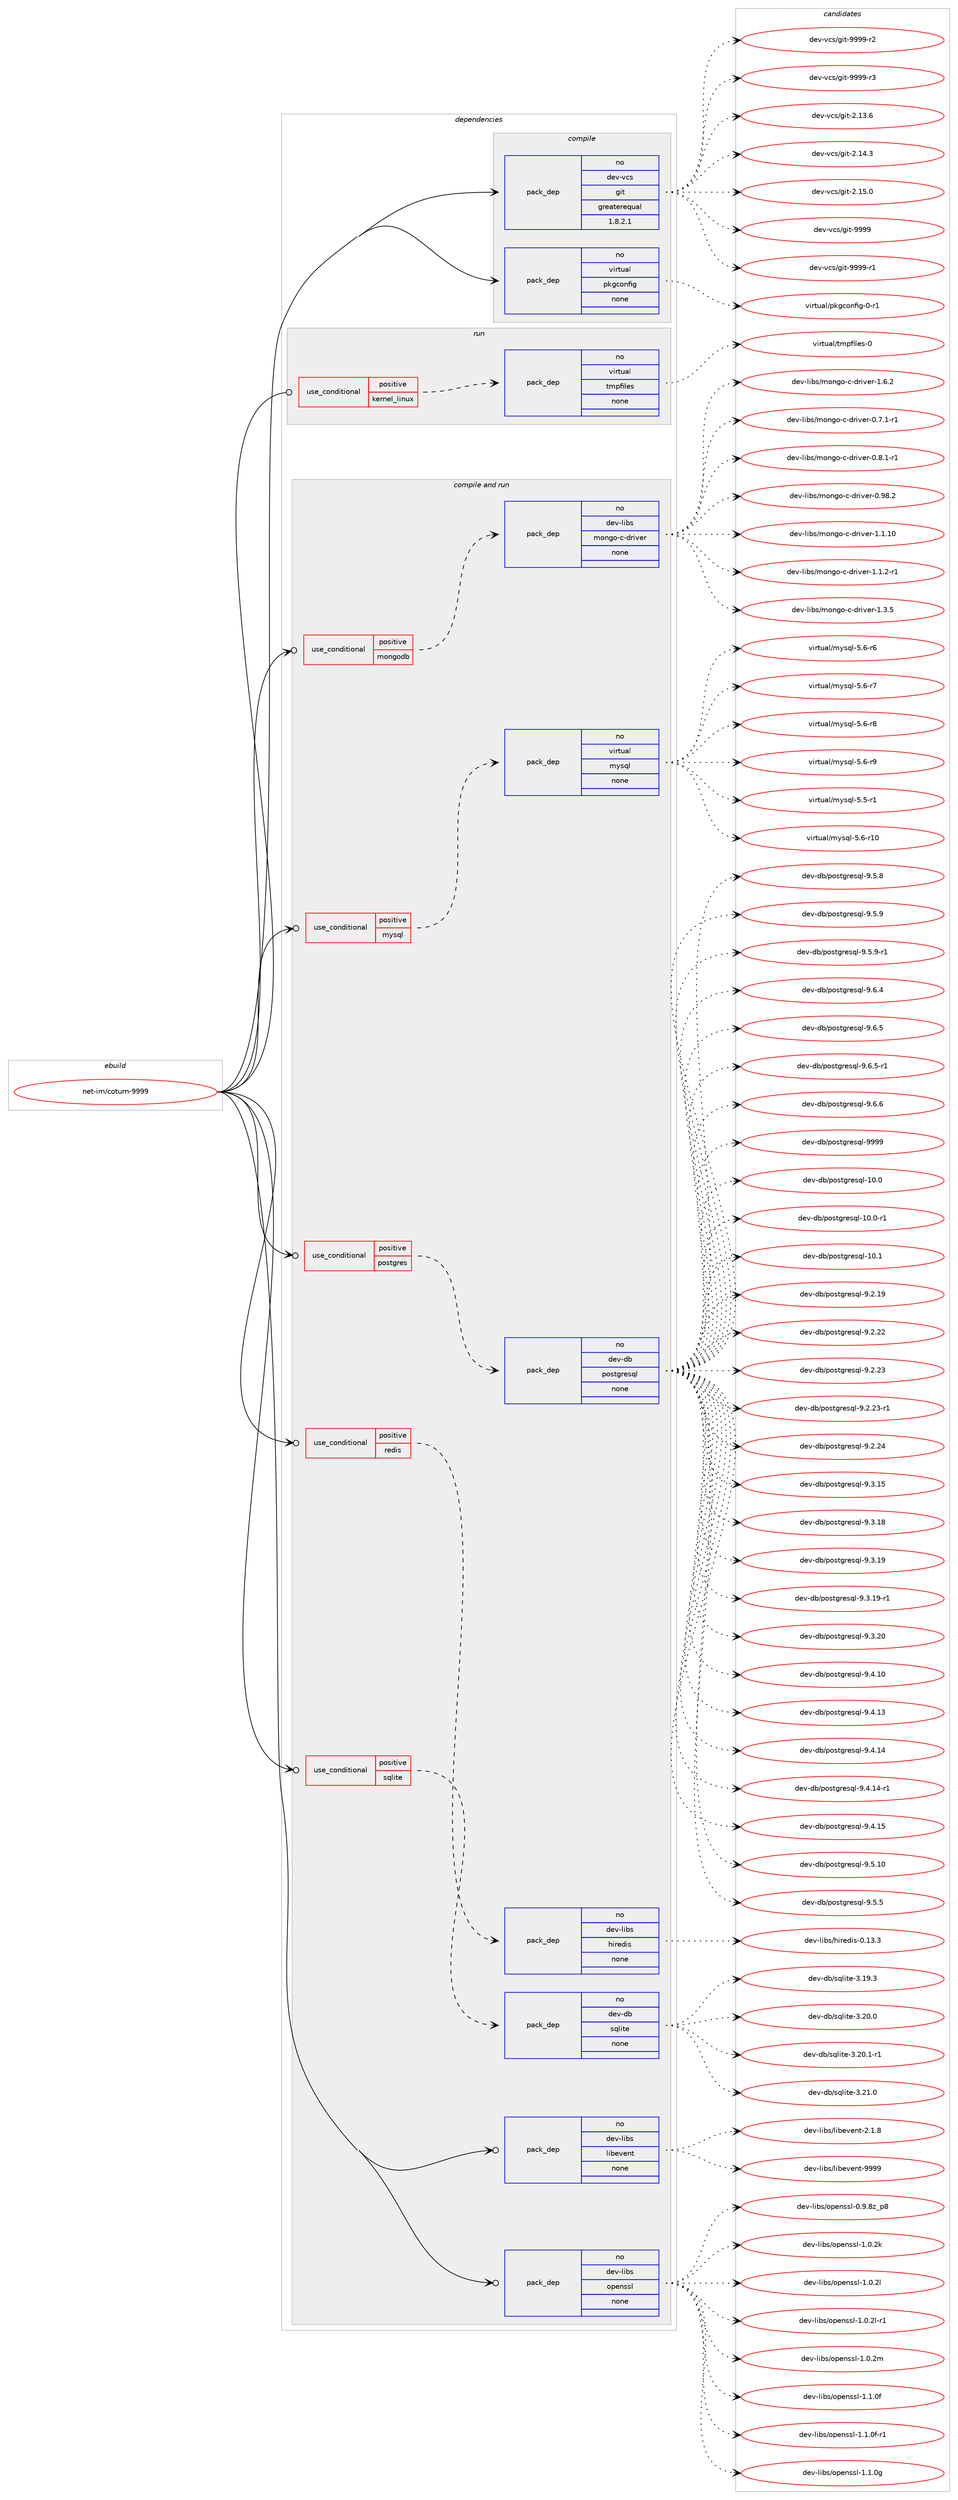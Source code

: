 digraph prolog {

# *************
# Graph options
# *************

newrank=true;
concentrate=true;
compound=true;
graph [rankdir=LR,fontname=Helvetica,fontsize=10,ranksep=1.5];#, ranksep=2.5, nodesep=0.2];
edge  [arrowhead=vee];
node  [fontname=Helvetica,fontsize=10];

# **********
# The ebuild
# **********

subgraph cluster_leftcol {
color=gray;
rank=same;
label=<<i>ebuild</i>>;
id [label="net-im/coturn-9999", color=red, width=4, href="../net-im/coturn-9999.svg"];
}

# ****************
# The dependencies
# ****************

subgraph cluster_midcol {
color=gray;
label=<<i>dependencies</i>>;
subgraph cluster_compile {
fillcolor="#eeeeee";
style=filled;
label=<<i>compile</i>>;
subgraph pack303197 {
dependency411975 [label=<<TABLE BORDER="0" CELLBORDER="1" CELLSPACING="0" CELLPADDING="4" WIDTH="220"><TR><TD ROWSPAN="6" CELLPADDING="30">pack_dep</TD></TR><TR><TD WIDTH="110">no</TD></TR><TR><TD>dev-vcs</TD></TR><TR><TD>git</TD></TR><TR><TD>greaterequal</TD></TR><TR><TD>1.8.2.1</TD></TR></TABLE>>, shape=none, color=blue];
}
id:e -> dependency411975:w [weight=20,style="solid",arrowhead="vee"];
subgraph pack303198 {
dependency411976 [label=<<TABLE BORDER="0" CELLBORDER="1" CELLSPACING="0" CELLPADDING="4" WIDTH="220"><TR><TD ROWSPAN="6" CELLPADDING="30">pack_dep</TD></TR><TR><TD WIDTH="110">no</TD></TR><TR><TD>virtual</TD></TR><TR><TD>pkgconfig</TD></TR><TR><TD>none</TD></TR><TR><TD></TD></TR></TABLE>>, shape=none, color=blue];
}
id:e -> dependency411976:w [weight=20,style="solid",arrowhead="vee"];
}
subgraph cluster_compileandrun {
fillcolor="#eeeeee";
style=filled;
label=<<i>compile and run</i>>;
subgraph cond101935 {
dependency411977 [label=<<TABLE BORDER="0" CELLBORDER="1" CELLSPACING="0" CELLPADDING="4"><TR><TD ROWSPAN="3" CELLPADDING="10">use_conditional</TD></TR><TR><TD>positive</TD></TR><TR><TD>mongodb</TD></TR></TABLE>>, shape=none, color=red];
subgraph pack303199 {
dependency411978 [label=<<TABLE BORDER="0" CELLBORDER="1" CELLSPACING="0" CELLPADDING="4" WIDTH="220"><TR><TD ROWSPAN="6" CELLPADDING="30">pack_dep</TD></TR><TR><TD WIDTH="110">no</TD></TR><TR><TD>dev-libs</TD></TR><TR><TD>mongo-c-driver</TD></TR><TR><TD>none</TD></TR><TR><TD></TD></TR></TABLE>>, shape=none, color=blue];
}
dependency411977:e -> dependency411978:w [weight=20,style="dashed",arrowhead="vee"];
}
id:e -> dependency411977:w [weight=20,style="solid",arrowhead="odotvee"];
subgraph cond101936 {
dependency411979 [label=<<TABLE BORDER="0" CELLBORDER="1" CELLSPACING="0" CELLPADDING="4"><TR><TD ROWSPAN="3" CELLPADDING="10">use_conditional</TD></TR><TR><TD>positive</TD></TR><TR><TD>mysql</TD></TR></TABLE>>, shape=none, color=red];
subgraph pack303200 {
dependency411980 [label=<<TABLE BORDER="0" CELLBORDER="1" CELLSPACING="0" CELLPADDING="4" WIDTH="220"><TR><TD ROWSPAN="6" CELLPADDING="30">pack_dep</TD></TR><TR><TD WIDTH="110">no</TD></TR><TR><TD>virtual</TD></TR><TR><TD>mysql</TD></TR><TR><TD>none</TD></TR><TR><TD></TD></TR></TABLE>>, shape=none, color=blue];
}
dependency411979:e -> dependency411980:w [weight=20,style="dashed",arrowhead="vee"];
}
id:e -> dependency411979:w [weight=20,style="solid",arrowhead="odotvee"];
subgraph cond101937 {
dependency411981 [label=<<TABLE BORDER="0" CELLBORDER="1" CELLSPACING="0" CELLPADDING="4"><TR><TD ROWSPAN="3" CELLPADDING="10">use_conditional</TD></TR><TR><TD>positive</TD></TR><TR><TD>postgres</TD></TR></TABLE>>, shape=none, color=red];
subgraph pack303201 {
dependency411982 [label=<<TABLE BORDER="0" CELLBORDER="1" CELLSPACING="0" CELLPADDING="4" WIDTH="220"><TR><TD ROWSPAN="6" CELLPADDING="30">pack_dep</TD></TR><TR><TD WIDTH="110">no</TD></TR><TR><TD>dev-db</TD></TR><TR><TD>postgresql</TD></TR><TR><TD>none</TD></TR><TR><TD></TD></TR></TABLE>>, shape=none, color=blue];
}
dependency411981:e -> dependency411982:w [weight=20,style="dashed",arrowhead="vee"];
}
id:e -> dependency411981:w [weight=20,style="solid",arrowhead="odotvee"];
subgraph cond101938 {
dependency411983 [label=<<TABLE BORDER="0" CELLBORDER="1" CELLSPACING="0" CELLPADDING="4"><TR><TD ROWSPAN="3" CELLPADDING="10">use_conditional</TD></TR><TR><TD>positive</TD></TR><TR><TD>redis</TD></TR></TABLE>>, shape=none, color=red];
subgraph pack303202 {
dependency411984 [label=<<TABLE BORDER="0" CELLBORDER="1" CELLSPACING="0" CELLPADDING="4" WIDTH="220"><TR><TD ROWSPAN="6" CELLPADDING="30">pack_dep</TD></TR><TR><TD WIDTH="110">no</TD></TR><TR><TD>dev-libs</TD></TR><TR><TD>hiredis</TD></TR><TR><TD>none</TD></TR><TR><TD></TD></TR></TABLE>>, shape=none, color=blue];
}
dependency411983:e -> dependency411984:w [weight=20,style="dashed",arrowhead="vee"];
}
id:e -> dependency411983:w [weight=20,style="solid",arrowhead="odotvee"];
subgraph cond101939 {
dependency411985 [label=<<TABLE BORDER="0" CELLBORDER="1" CELLSPACING="0" CELLPADDING="4"><TR><TD ROWSPAN="3" CELLPADDING="10">use_conditional</TD></TR><TR><TD>positive</TD></TR><TR><TD>sqlite</TD></TR></TABLE>>, shape=none, color=red];
subgraph pack303203 {
dependency411986 [label=<<TABLE BORDER="0" CELLBORDER="1" CELLSPACING="0" CELLPADDING="4" WIDTH="220"><TR><TD ROWSPAN="6" CELLPADDING="30">pack_dep</TD></TR><TR><TD WIDTH="110">no</TD></TR><TR><TD>dev-db</TD></TR><TR><TD>sqlite</TD></TR><TR><TD>none</TD></TR><TR><TD></TD></TR></TABLE>>, shape=none, color=blue];
}
dependency411985:e -> dependency411986:w [weight=20,style="dashed",arrowhead="vee"];
}
id:e -> dependency411985:w [weight=20,style="solid",arrowhead="odotvee"];
subgraph pack303204 {
dependency411987 [label=<<TABLE BORDER="0" CELLBORDER="1" CELLSPACING="0" CELLPADDING="4" WIDTH="220"><TR><TD ROWSPAN="6" CELLPADDING="30">pack_dep</TD></TR><TR><TD WIDTH="110">no</TD></TR><TR><TD>dev-libs</TD></TR><TR><TD>libevent</TD></TR><TR><TD>none</TD></TR><TR><TD></TD></TR></TABLE>>, shape=none, color=blue];
}
id:e -> dependency411987:w [weight=20,style="solid",arrowhead="odotvee"];
subgraph pack303205 {
dependency411988 [label=<<TABLE BORDER="0" CELLBORDER="1" CELLSPACING="0" CELLPADDING="4" WIDTH="220"><TR><TD ROWSPAN="6" CELLPADDING="30">pack_dep</TD></TR><TR><TD WIDTH="110">no</TD></TR><TR><TD>dev-libs</TD></TR><TR><TD>openssl</TD></TR><TR><TD>none</TD></TR><TR><TD></TD></TR></TABLE>>, shape=none, color=blue];
}
id:e -> dependency411988:w [weight=20,style="solid",arrowhead="odotvee"];
}
subgraph cluster_run {
fillcolor="#eeeeee";
style=filled;
label=<<i>run</i>>;
subgraph cond101940 {
dependency411989 [label=<<TABLE BORDER="0" CELLBORDER="1" CELLSPACING="0" CELLPADDING="4"><TR><TD ROWSPAN="3" CELLPADDING="10">use_conditional</TD></TR><TR><TD>positive</TD></TR><TR><TD>kernel_linux</TD></TR></TABLE>>, shape=none, color=red];
subgraph pack303206 {
dependency411990 [label=<<TABLE BORDER="0" CELLBORDER="1" CELLSPACING="0" CELLPADDING="4" WIDTH="220"><TR><TD ROWSPAN="6" CELLPADDING="30">pack_dep</TD></TR><TR><TD WIDTH="110">no</TD></TR><TR><TD>virtual</TD></TR><TR><TD>tmpfiles</TD></TR><TR><TD>none</TD></TR><TR><TD></TD></TR></TABLE>>, shape=none, color=blue];
}
dependency411989:e -> dependency411990:w [weight=20,style="dashed",arrowhead="vee"];
}
id:e -> dependency411989:w [weight=20,style="solid",arrowhead="odot"];
}
}

# **************
# The candidates
# **************

subgraph cluster_choices {
rank=same;
color=gray;
label=<<i>candidates</i>>;

subgraph choice303197 {
color=black;
nodesep=1;
choice10010111845118991154710310511645504649514654 [label="dev-vcs/git-2.13.6", color=red, width=4,href="../dev-vcs/git-2.13.6.svg"];
choice10010111845118991154710310511645504649524651 [label="dev-vcs/git-2.14.3", color=red, width=4,href="../dev-vcs/git-2.14.3.svg"];
choice10010111845118991154710310511645504649534648 [label="dev-vcs/git-2.15.0", color=red, width=4,href="../dev-vcs/git-2.15.0.svg"];
choice1001011184511899115471031051164557575757 [label="dev-vcs/git-9999", color=red, width=4,href="../dev-vcs/git-9999.svg"];
choice10010111845118991154710310511645575757574511449 [label="dev-vcs/git-9999-r1", color=red, width=4,href="../dev-vcs/git-9999-r1.svg"];
choice10010111845118991154710310511645575757574511450 [label="dev-vcs/git-9999-r2", color=red, width=4,href="../dev-vcs/git-9999-r2.svg"];
choice10010111845118991154710310511645575757574511451 [label="dev-vcs/git-9999-r3", color=red, width=4,href="../dev-vcs/git-9999-r3.svg"];
dependency411975:e -> choice10010111845118991154710310511645504649514654:w [style=dotted,weight="100"];
dependency411975:e -> choice10010111845118991154710310511645504649524651:w [style=dotted,weight="100"];
dependency411975:e -> choice10010111845118991154710310511645504649534648:w [style=dotted,weight="100"];
dependency411975:e -> choice1001011184511899115471031051164557575757:w [style=dotted,weight="100"];
dependency411975:e -> choice10010111845118991154710310511645575757574511449:w [style=dotted,weight="100"];
dependency411975:e -> choice10010111845118991154710310511645575757574511450:w [style=dotted,weight="100"];
dependency411975:e -> choice10010111845118991154710310511645575757574511451:w [style=dotted,weight="100"];
}
subgraph choice303198 {
color=black;
nodesep=1;
choice11810511411611797108471121071039911111010210510345484511449 [label="virtual/pkgconfig-0-r1", color=red, width=4,href="../virtual/pkgconfig-0-r1.svg"];
dependency411976:e -> choice11810511411611797108471121071039911111010210510345484511449:w [style=dotted,weight="100"];
}
subgraph choice303199 {
color=black;
nodesep=1;
choice1001011184510810598115471091111101031114599451001141051181011144548465546494511449 [label="dev-libs/mongo-c-driver-0.7.1-r1", color=red, width=4,href="../dev-libs/mongo-c-driver-0.7.1-r1.svg"];
choice1001011184510810598115471091111101031114599451001141051181011144548465646494511449 [label="dev-libs/mongo-c-driver-0.8.1-r1", color=red, width=4,href="../dev-libs/mongo-c-driver-0.8.1-r1.svg"];
choice10010111845108105981154710911111010311145994510011410511810111445484657564650 [label="dev-libs/mongo-c-driver-0.98.2", color=red, width=4,href="../dev-libs/mongo-c-driver-0.98.2.svg"];
choice10010111845108105981154710911111010311145994510011410511810111445494649464948 [label="dev-libs/mongo-c-driver-1.1.10", color=red, width=4,href="../dev-libs/mongo-c-driver-1.1.10.svg"];
choice1001011184510810598115471091111101031114599451001141051181011144549464946504511449 [label="dev-libs/mongo-c-driver-1.1.2-r1", color=red, width=4,href="../dev-libs/mongo-c-driver-1.1.2-r1.svg"];
choice100101118451081059811547109111110103111459945100114105118101114454946514653 [label="dev-libs/mongo-c-driver-1.3.5", color=red, width=4,href="../dev-libs/mongo-c-driver-1.3.5.svg"];
choice100101118451081059811547109111110103111459945100114105118101114454946544650 [label="dev-libs/mongo-c-driver-1.6.2", color=red, width=4,href="../dev-libs/mongo-c-driver-1.6.2.svg"];
dependency411978:e -> choice1001011184510810598115471091111101031114599451001141051181011144548465546494511449:w [style=dotted,weight="100"];
dependency411978:e -> choice1001011184510810598115471091111101031114599451001141051181011144548465646494511449:w [style=dotted,weight="100"];
dependency411978:e -> choice10010111845108105981154710911111010311145994510011410511810111445484657564650:w [style=dotted,weight="100"];
dependency411978:e -> choice10010111845108105981154710911111010311145994510011410511810111445494649464948:w [style=dotted,weight="100"];
dependency411978:e -> choice1001011184510810598115471091111101031114599451001141051181011144549464946504511449:w [style=dotted,weight="100"];
dependency411978:e -> choice100101118451081059811547109111110103111459945100114105118101114454946514653:w [style=dotted,weight="100"];
dependency411978:e -> choice100101118451081059811547109111110103111459945100114105118101114454946544650:w [style=dotted,weight="100"];
}
subgraph choice303200 {
color=black;
nodesep=1;
choice1181051141161179710847109121115113108455346534511449 [label="virtual/mysql-5.5-r1", color=red, width=4,href="../virtual/mysql-5.5-r1.svg"];
choice118105114116117971084710912111511310845534654451144948 [label="virtual/mysql-5.6-r10", color=red, width=4,href="../virtual/mysql-5.6-r10.svg"];
choice1181051141161179710847109121115113108455346544511454 [label="virtual/mysql-5.6-r6", color=red, width=4,href="../virtual/mysql-5.6-r6.svg"];
choice1181051141161179710847109121115113108455346544511455 [label="virtual/mysql-5.6-r7", color=red, width=4,href="../virtual/mysql-5.6-r7.svg"];
choice1181051141161179710847109121115113108455346544511456 [label="virtual/mysql-5.6-r8", color=red, width=4,href="../virtual/mysql-5.6-r8.svg"];
choice1181051141161179710847109121115113108455346544511457 [label="virtual/mysql-5.6-r9", color=red, width=4,href="../virtual/mysql-5.6-r9.svg"];
dependency411980:e -> choice1181051141161179710847109121115113108455346534511449:w [style=dotted,weight="100"];
dependency411980:e -> choice118105114116117971084710912111511310845534654451144948:w [style=dotted,weight="100"];
dependency411980:e -> choice1181051141161179710847109121115113108455346544511454:w [style=dotted,weight="100"];
dependency411980:e -> choice1181051141161179710847109121115113108455346544511455:w [style=dotted,weight="100"];
dependency411980:e -> choice1181051141161179710847109121115113108455346544511456:w [style=dotted,weight="100"];
dependency411980:e -> choice1181051141161179710847109121115113108455346544511457:w [style=dotted,weight="100"];
}
subgraph choice303201 {
color=black;
nodesep=1;
choice1001011184510098471121111151161031141011151131084549484648 [label="dev-db/postgresql-10.0", color=red, width=4,href="../dev-db/postgresql-10.0.svg"];
choice10010111845100984711211111511610311410111511310845494846484511449 [label="dev-db/postgresql-10.0-r1", color=red, width=4,href="../dev-db/postgresql-10.0-r1.svg"];
choice1001011184510098471121111151161031141011151131084549484649 [label="dev-db/postgresql-10.1", color=red, width=4,href="../dev-db/postgresql-10.1.svg"];
choice10010111845100984711211111511610311410111511310845574650464957 [label="dev-db/postgresql-9.2.19", color=red, width=4,href="../dev-db/postgresql-9.2.19.svg"];
choice10010111845100984711211111511610311410111511310845574650465050 [label="dev-db/postgresql-9.2.22", color=red, width=4,href="../dev-db/postgresql-9.2.22.svg"];
choice10010111845100984711211111511610311410111511310845574650465051 [label="dev-db/postgresql-9.2.23", color=red, width=4,href="../dev-db/postgresql-9.2.23.svg"];
choice100101118451009847112111115116103114101115113108455746504650514511449 [label="dev-db/postgresql-9.2.23-r1", color=red, width=4,href="../dev-db/postgresql-9.2.23-r1.svg"];
choice10010111845100984711211111511610311410111511310845574650465052 [label="dev-db/postgresql-9.2.24", color=red, width=4,href="../dev-db/postgresql-9.2.24.svg"];
choice10010111845100984711211111511610311410111511310845574651464953 [label="dev-db/postgresql-9.3.15", color=red, width=4,href="../dev-db/postgresql-9.3.15.svg"];
choice10010111845100984711211111511610311410111511310845574651464956 [label="dev-db/postgresql-9.3.18", color=red, width=4,href="../dev-db/postgresql-9.3.18.svg"];
choice10010111845100984711211111511610311410111511310845574651464957 [label="dev-db/postgresql-9.3.19", color=red, width=4,href="../dev-db/postgresql-9.3.19.svg"];
choice100101118451009847112111115116103114101115113108455746514649574511449 [label="dev-db/postgresql-9.3.19-r1", color=red, width=4,href="../dev-db/postgresql-9.3.19-r1.svg"];
choice10010111845100984711211111511610311410111511310845574651465048 [label="dev-db/postgresql-9.3.20", color=red, width=4,href="../dev-db/postgresql-9.3.20.svg"];
choice10010111845100984711211111511610311410111511310845574652464948 [label="dev-db/postgresql-9.4.10", color=red, width=4,href="../dev-db/postgresql-9.4.10.svg"];
choice10010111845100984711211111511610311410111511310845574652464951 [label="dev-db/postgresql-9.4.13", color=red, width=4,href="../dev-db/postgresql-9.4.13.svg"];
choice10010111845100984711211111511610311410111511310845574652464952 [label="dev-db/postgresql-9.4.14", color=red, width=4,href="../dev-db/postgresql-9.4.14.svg"];
choice100101118451009847112111115116103114101115113108455746524649524511449 [label="dev-db/postgresql-9.4.14-r1", color=red, width=4,href="../dev-db/postgresql-9.4.14-r1.svg"];
choice10010111845100984711211111511610311410111511310845574652464953 [label="dev-db/postgresql-9.4.15", color=red, width=4,href="../dev-db/postgresql-9.4.15.svg"];
choice10010111845100984711211111511610311410111511310845574653464948 [label="dev-db/postgresql-9.5.10", color=red, width=4,href="../dev-db/postgresql-9.5.10.svg"];
choice100101118451009847112111115116103114101115113108455746534653 [label="dev-db/postgresql-9.5.5", color=red, width=4,href="../dev-db/postgresql-9.5.5.svg"];
choice100101118451009847112111115116103114101115113108455746534656 [label="dev-db/postgresql-9.5.8", color=red, width=4,href="../dev-db/postgresql-9.5.8.svg"];
choice100101118451009847112111115116103114101115113108455746534657 [label="dev-db/postgresql-9.5.9", color=red, width=4,href="../dev-db/postgresql-9.5.9.svg"];
choice1001011184510098471121111151161031141011151131084557465346574511449 [label="dev-db/postgresql-9.5.9-r1", color=red, width=4,href="../dev-db/postgresql-9.5.9-r1.svg"];
choice100101118451009847112111115116103114101115113108455746544652 [label="dev-db/postgresql-9.6.4", color=red, width=4,href="../dev-db/postgresql-9.6.4.svg"];
choice100101118451009847112111115116103114101115113108455746544653 [label="dev-db/postgresql-9.6.5", color=red, width=4,href="../dev-db/postgresql-9.6.5.svg"];
choice1001011184510098471121111151161031141011151131084557465446534511449 [label="dev-db/postgresql-9.6.5-r1", color=red, width=4,href="../dev-db/postgresql-9.6.5-r1.svg"];
choice100101118451009847112111115116103114101115113108455746544654 [label="dev-db/postgresql-9.6.6", color=red, width=4,href="../dev-db/postgresql-9.6.6.svg"];
choice1001011184510098471121111151161031141011151131084557575757 [label="dev-db/postgresql-9999", color=red, width=4,href="../dev-db/postgresql-9999.svg"];
dependency411982:e -> choice1001011184510098471121111151161031141011151131084549484648:w [style=dotted,weight="100"];
dependency411982:e -> choice10010111845100984711211111511610311410111511310845494846484511449:w [style=dotted,weight="100"];
dependency411982:e -> choice1001011184510098471121111151161031141011151131084549484649:w [style=dotted,weight="100"];
dependency411982:e -> choice10010111845100984711211111511610311410111511310845574650464957:w [style=dotted,weight="100"];
dependency411982:e -> choice10010111845100984711211111511610311410111511310845574650465050:w [style=dotted,weight="100"];
dependency411982:e -> choice10010111845100984711211111511610311410111511310845574650465051:w [style=dotted,weight="100"];
dependency411982:e -> choice100101118451009847112111115116103114101115113108455746504650514511449:w [style=dotted,weight="100"];
dependency411982:e -> choice10010111845100984711211111511610311410111511310845574650465052:w [style=dotted,weight="100"];
dependency411982:e -> choice10010111845100984711211111511610311410111511310845574651464953:w [style=dotted,weight="100"];
dependency411982:e -> choice10010111845100984711211111511610311410111511310845574651464956:w [style=dotted,weight="100"];
dependency411982:e -> choice10010111845100984711211111511610311410111511310845574651464957:w [style=dotted,weight="100"];
dependency411982:e -> choice100101118451009847112111115116103114101115113108455746514649574511449:w [style=dotted,weight="100"];
dependency411982:e -> choice10010111845100984711211111511610311410111511310845574651465048:w [style=dotted,weight="100"];
dependency411982:e -> choice10010111845100984711211111511610311410111511310845574652464948:w [style=dotted,weight="100"];
dependency411982:e -> choice10010111845100984711211111511610311410111511310845574652464951:w [style=dotted,weight="100"];
dependency411982:e -> choice10010111845100984711211111511610311410111511310845574652464952:w [style=dotted,weight="100"];
dependency411982:e -> choice100101118451009847112111115116103114101115113108455746524649524511449:w [style=dotted,weight="100"];
dependency411982:e -> choice10010111845100984711211111511610311410111511310845574652464953:w [style=dotted,weight="100"];
dependency411982:e -> choice10010111845100984711211111511610311410111511310845574653464948:w [style=dotted,weight="100"];
dependency411982:e -> choice100101118451009847112111115116103114101115113108455746534653:w [style=dotted,weight="100"];
dependency411982:e -> choice100101118451009847112111115116103114101115113108455746534656:w [style=dotted,weight="100"];
dependency411982:e -> choice100101118451009847112111115116103114101115113108455746534657:w [style=dotted,weight="100"];
dependency411982:e -> choice1001011184510098471121111151161031141011151131084557465346574511449:w [style=dotted,weight="100"];
dependency411982:e -> choice100101118451009847112111115116103114101115113108455746544652:w [style=dotted,weight="100"];
dependency411982:e -> choice100101118451009847112111115116103114101115113108455746544653:w [style=dotted,weight="100"];
dependency411982:e -> choice1001011184510098471121111151161031141011151131084557465446534511449:w [style=dotted,weight="100"];
dependency411982:e -> choice100101118451009847112111115116103114101115113108455746544654:w [style=dotted,weight="100"];
dependency411982:e -> choice1001011184510098471121111151161031141011151131084557575757:w [style=dotted,weight="100"];
}
subgraph choice303202 {
color=black;
nodesep=1;
choice10010111845108105981154710410511410110010511545484649514651 [label="dev-libs/hiredis-0.13.3", color=red, width=4,href="../dev-libs/hiredis-0.13.3.svg"];
dependency411984:e -> choice10010111845108105981154710410511410110010511545484649514651:w [style=dotted,weight="100"];
}
subgraph choice303203 {
color=black;
nodesep=1;
choice10010111845100984711511310810511610145514649574651 [label="dev-db/sqlite-3.19.3", color=red, width=4,href="../dev-db/sqlite-3.19.3.svg"];
choice10010111845100984711511310810511610145514650484648 [label="dev-db/sqlite-3.20.0", color=red, width=4,href="../dev-db/sqlite-3.20.0.svg"];
choice100101118451009847115113108105116101455146504846494511449 [label="dev-db/sqlite-3.20.1-r1", color=red, width=4,href="../dev-db/sqlite-3.20.1-r1.svg"];
choice10010111845100984711511310810511610145514650494648 [label="dev-db/sqlite-3.21.0", color=red, width=4,href="../dev-db/sqlite-3.21.0.svg"];
dependency411986:e -> choice10010111845100984711511310810511610145514649574651:w [style=dotted,weight="100"];
dependency411986:e -> choice10010111845100984711511310810511610145514650484648:w [style=dotted,weight="100"];
dependency411986:e -> choice100101118451009847115113108105116101455146504846494511449:w [style=dotted,weight="100"];
dependency411986:e -> choice10010111845100984711511310810511610145514650494648:w [style=dotted,weight="100"];
}
subgraph choice303204 {
color=black;
nodesep=1;
choice10010111845108105981154710810598101118101110116455046494656 [label="dev-libs/libevent-2.1.8", color=red, width=4,href="../dev-libs/libevent-2.1.8.svg"];
choice100101118451081059811547108105981011181011101164557575757 [label="dev-libs/libevent-9999", color=red, width=4,href="../dev-libs/libevent-9999.svg"];
dependency411987:e -> choice10010111845108105981154710810598101118101110116455046494656:w [style=dotted,weight="100"];
dependency411987:e -> choice100101118451081059811547108105981011181011101164557575757:w [style=dotted,weight="100"];
}
subgraph choice303205 {
color=black;
nodesep=1;
choice1001011184510810598115471111121011101151151084548465746561229511256 [label="dev-libs/openssl-0.9.8z_p8", color=red, width=4,href="../dev-libs/openssl-0.9.8z_p8.svg"];
choice100101118451081059811547111112101110115115108454946484650107 [label="dev-libs/openssl-1.0.2k", color=red, width=4,href="../dev-libs/openssl-1.0.2k.svg"];
choice100101118451081059811547111112101110115115108454946484650108 [label="dev-libs/openssl-1.0.2l", color=red, width=4,href="../dev-libs/openssl-1.0.2l.svg"];
choice1001011184510810598115471111121011101151151084549464846501084511449 [label="dev-libs/openssl-1.0.2l-r1", color=red, width=4,href="../dev-libs/openssl-1.0.2l-r1.svg"];
choice100101118451081059811547111112101110115115108454946484650109 [label="dev-libs/openssl-1.0.2m", color=red, width=4,href="../dev-libs/openssl-1.0.2m.svg"];
choice100101118451081059811547111112101110115115108454946494648102 [label="dev-libs/openssl-1.1.0f", color=red, width=4,href="../dev-libs/openssl-1.1.0f.svg"];
choice1001011184510810598115471111121011101151151084549464946481024511449 [label="dev-libs/openssl-1.1.0f-r1", color=red, width=4,href="../dev-libs/openssl-1.1.0f-r1.svg"];
choice100101118451081059811547111112101110115115108454946494648103 [label="dev-libs/openssl-1.1.0g", color=red, width=4,href="../dev-libs/openssl-1.1.0g.svg"];
dependency411988:e -> choice1001011184510810598115471111121011101151151084548465746561229511256:w [style=dotted,weight="100"];
dependency411988:e -> choice100101118451081059811547111112101110115115108454946484650107:w [style=dotted,weight="100"];
dependency411988:e -> choice100101118451081059811547111112101110115115108454946484650108:w [style=dotted,weight="100"];
dependency411988:e -> choice1001011184510810598115471111121011101151151084549464846501084511449:w [style=dotted,weight="100"];
dependency411988:e -> choice100101118451081059811547111112101110115115108454946484650109:w [style=dotted,weight="100"];
dependency411988:e -> choice100101118451081059811547111112101110115115108454946494648102:w [style=dotted,weight="100"];
dependency411988:e -> choice1001011184510810598115471111121011101151151084549464946481024511449:w [style=dotted,weight="100"];
dependency411988:e -> choice100101118451081059811547111112101110115115108454946494648103:w [style=dotted,weight="100"];
}
subgraph choice303206 {
color=black;
nodesep=1;
choice11810511411611797108471161091121021051081011154548 [label="virtual/tmpfiles-0", color=red, width=4,href="../virtual/tmpfiles-0.svg"];
dependency411990:e -> choice11810511411611797108471161091121021051081011154548:w [style=dotted,weight="100"];
}
}

}
